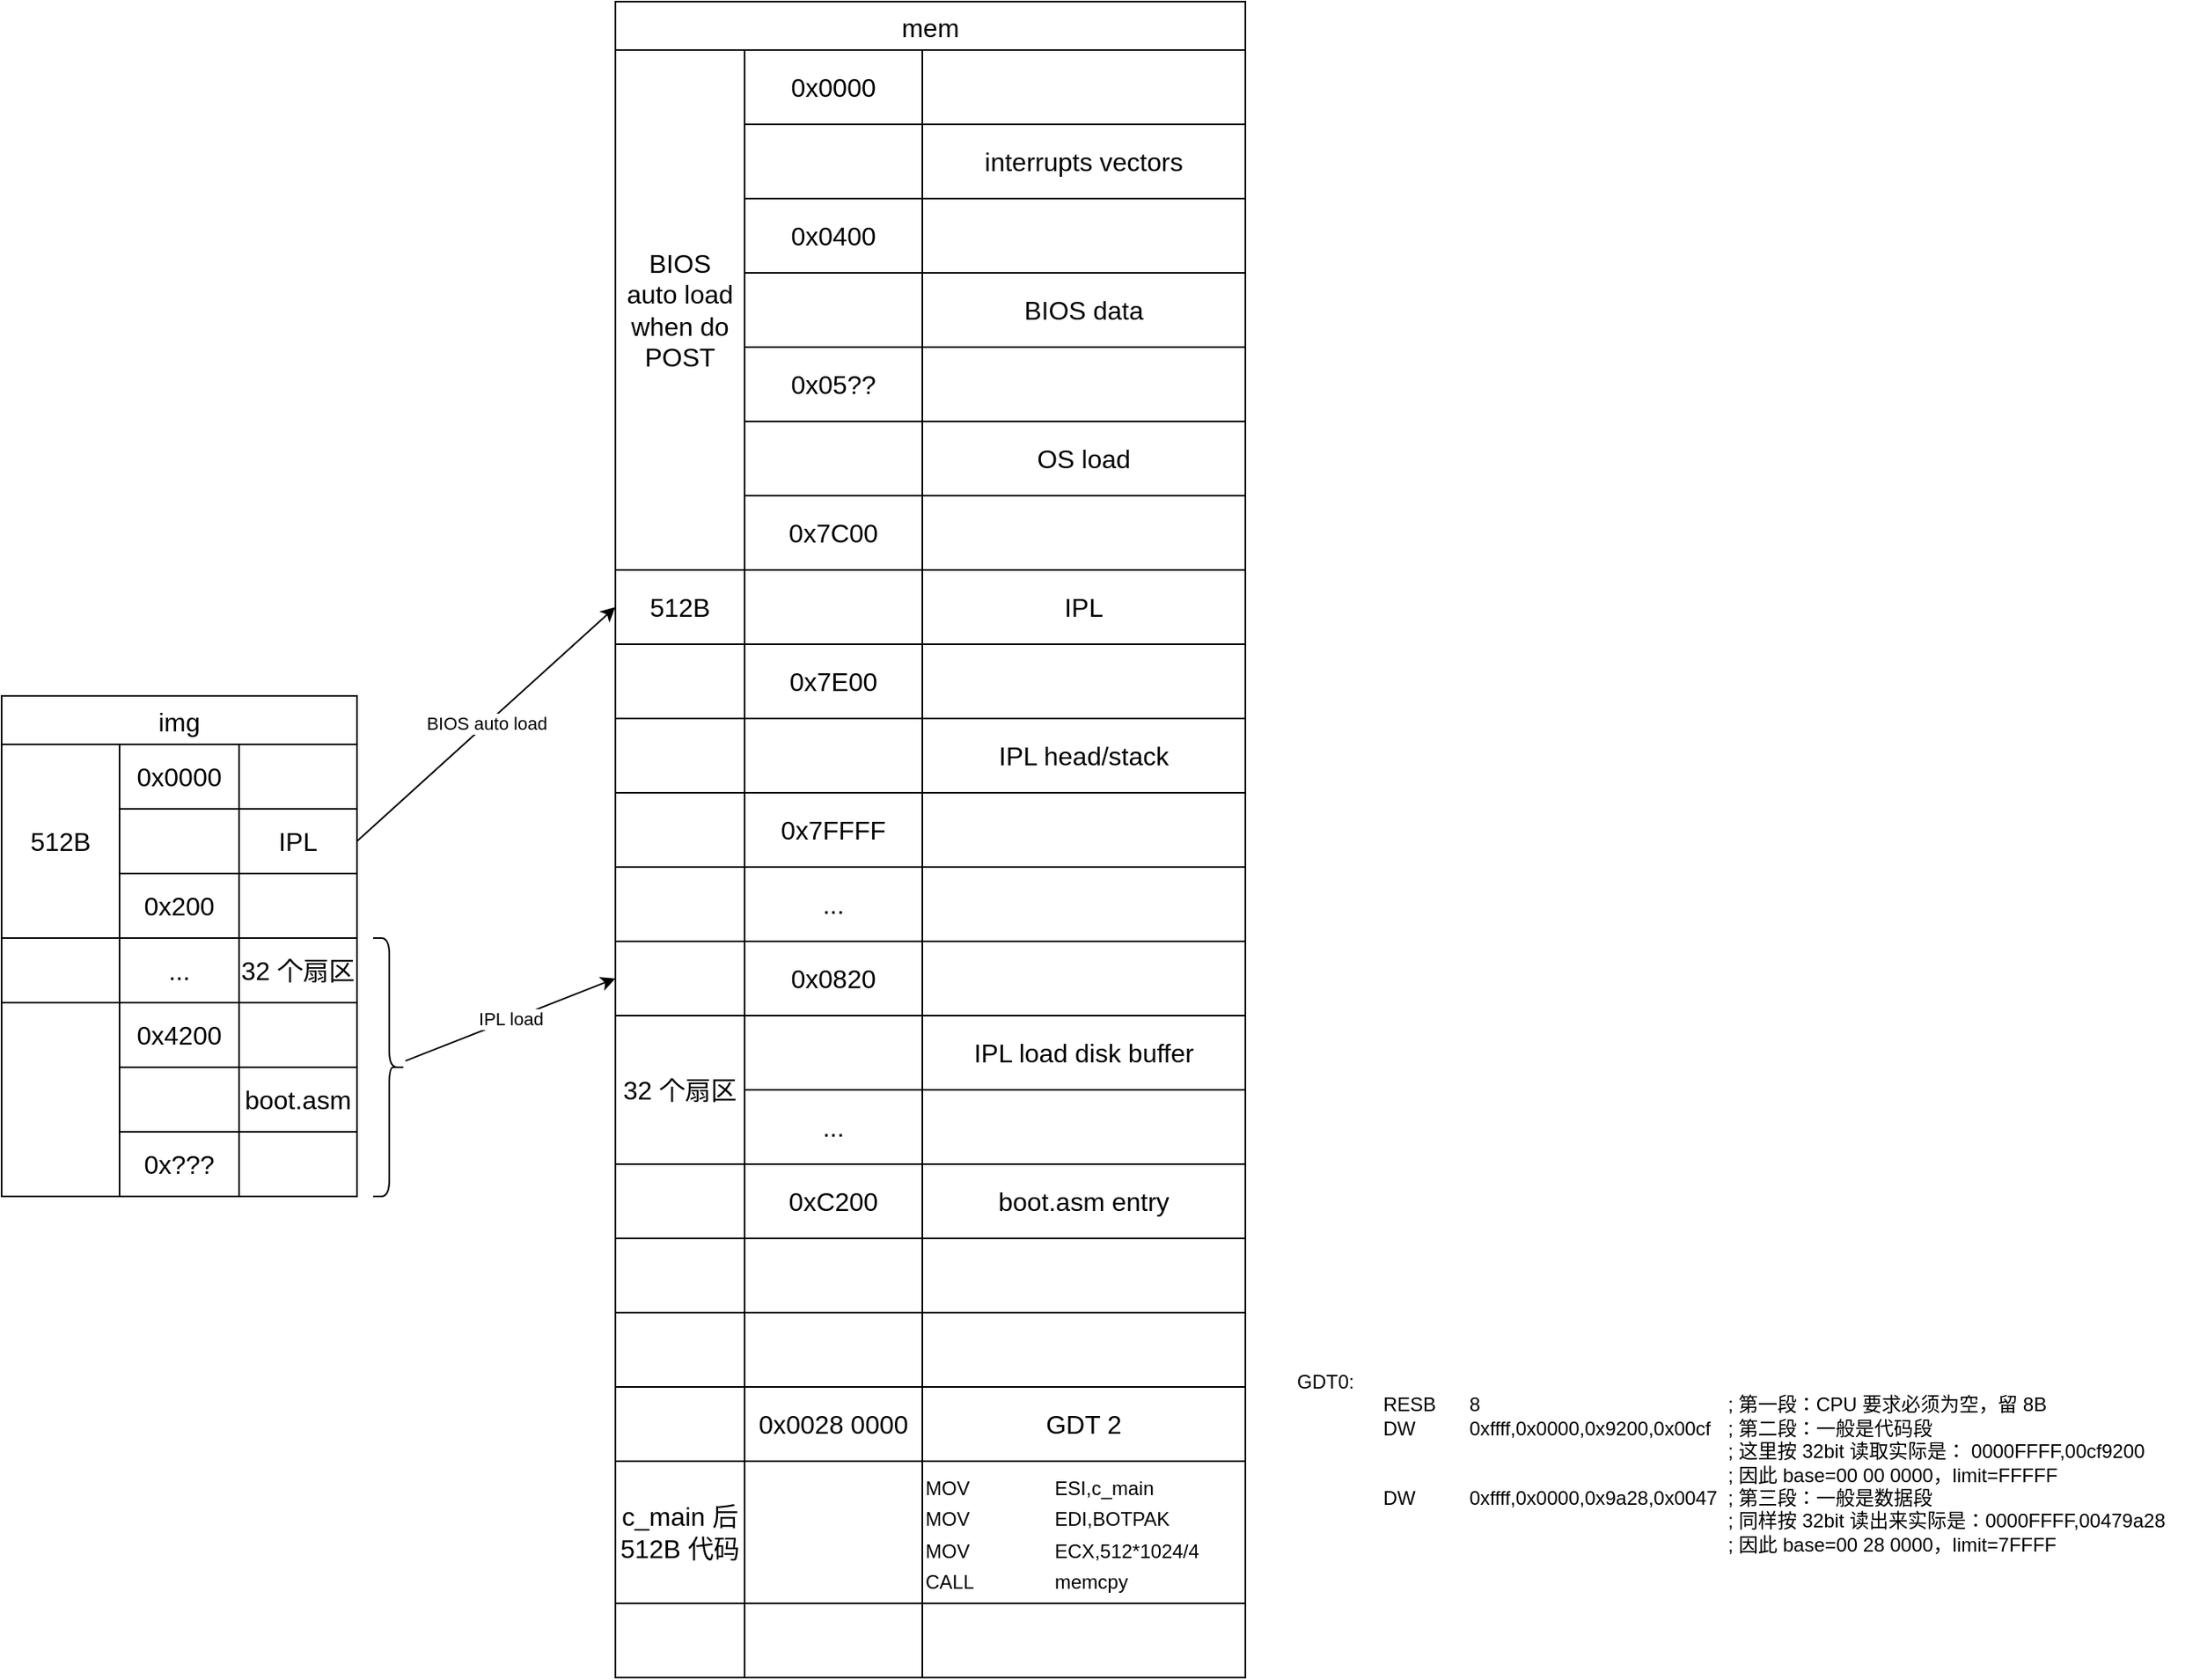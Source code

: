 <mxfile version="25.0.3">
  <diagram name="第 1 页" id="qVAwXw2KrT46XQDy2YDq">
    <mxGraphModel dx="1434" dy="754" grid="1" gridSize="10" guides="1" tooltips="1" connect="1" arrows="1" fold="1" page="1" pageScale="1" pageWidth="827" pageHeight="1169" math="0" shadow="0">
      <root>
        <mxCell id="0" />
        <mxCell id="1" parent="0" />
        <mxCell id="0QDlCgLQPbUOfGrUhkKz-1" value="img" style="shape=table;startSize=30;container=1;collapsible=0;childLayout=tableLayout;strokeColor=default;fontSize=16;" vertex="1" parent="1">
          <mxGeometry x="80" y="510" width="220" height="310" as="geometry" />
        </mxCell>
        <mxCell id="0QDlCgLQPbUOfGrUhkKz-2" value="" style="shape=tableRow;horizontal=0;startSize=0;swimlaneHead=0;swimlaneBody=0;strokeColor=inherit;top=0;left=0;bottom=0;right=0;collapsible=0;dropTarget=0;fillColor=none;points=[[0,0.5],[1,0.5]];portConstraint=eastwest;fontSize=16;" vertex="1" parent="0QDlCgLQPbUOfGrUhkKz-1">
          <mxGeometry y="30" width="220" height="40" as="geometry" />
        </mxCell>
        <mxCell id="0QDlCgLQPbUOfGrUhkKz-3" value="512B" style="shape=partialRectangle;html=1;whiteSpace=wrap;connectable=0;strokeColor=inherit;overflow=hidden;fillColor=none;top=0;left=0;bottom=0;right=0;pointerEvents=1;fontSize=16;rowspan=3;colspan=1;" vertex="1" parent="0QDlCgLQPbUOfGrUhkKz-2">
          <mxGeometry width="73" height="120" as="geometry">
            <mxRectangle width="73" height="40" as="alternateBounds" />
          </mxGeometry>
        </mxCell>
        <mxCell id="0QDlCgLQPbUOfGrUhkKz-4" value="0x0000" style="shape=partialRectangle;html=1;whiteSpace=wrap;connectable=0;strokeColor=inherit;overflow=hidden;fillColor=none;top=0;left=0;bottom=0;right=0;pointerEvents=1;fontSize=16;" vertex="1" parent="0QDlCgLQPbUOfGrUhkKz-2">
          <mxGeometry x="73" width="74" height="40" as="geometry">
            <mxRectangle width="74" height="40" as="alternateBounds" />
          </mxGeometry>
        </mxCell>
        <mxCell id="0QDlCgLQPbUOfGrUhkKz-5" value="" style="shape=partialRectangle;html=1;whiteSpace=wrap;connectable=0;strokeColor=inherit;overflow=hidden;fillColor=none;top=0;left=0;bottom=0;right=0;pointerEvents=1;fontSize=16;" vertex="1" parent="0QDlCgLQPbUOfGrUhkKz-2">
          <mxGeometry x="147" width="73" height="40" as="geometry">
            <mxRectangle width="73" height="40" as="alternateBounds" />
          </mxGeometry>
        </mxCell>
        <mxCell id="0QDlCgLQPbUOfGrUhkKz-6" value="" style="shape=tableRow;horizontal=0;startSize=0;swimlaneHead=0;swimlaneBody=0;strokeColor=inherit;top=0;left=0;bottom=0;right=0;collapsible=0;dropTarget=0;fillColor=none;points=[[0,0.5],[1,0.5]];portConstraint=eastwest;fontSize=16;" vertex="1" parent="0QDlCgLQPbUOfGrUhkKz-1">
          <mxGeometry y="70" width="220" height="40" as="geometry" />
        </mxCell>
        <mxCell id="0QDlCgLQPbUOfGrUhkKz-7" value="" style="shape=partialRectangle;html=1;whiteSpace=wrap;connectable=0;strokeColor=inherit;overflow=hidden;fillColor=none;top=0;left=0;bottom=0;right=0;pointerEvents=1;fontSize=16;" vertex="1" visible="0" parent="0QDlCgLQPbUOfGrUhkKz-6">
          <mxGeometry width="73" height="40" as="geometry">
            <mxRectangle width="73" height="40" as="alternateBounds" />
          </mxGeometry>
        </mxCell>
        <mxCell id="0QDlCgLQPbUOfGrUhkKz-8" value="" style="shape=partialRectangle;html=1;whiteSpace=wrap;connectable=0;strokeColor=inherit;overflow=hidden;fillColor=none;top=0;left=0;bottom=0;right=0;pointerEvents=1;fontSize=16;" vertex="1" parent="0QDlCgLQPbUOfGrUhkKz-6">
          <mxGeometry x="73" width="74" height="40" as="geometry">
            <mxRectangle width="74" height="40" as="alternateBounds" />
          </mxGeometry>
        </mxCell>
        <mxCell id="0QDlCgLQPbUOfGrUhkKz-9" value="IPL" style="shape=partialRectangle;html=1;whiteSpace=wrap;connectable=0;strokeColor=inherit;overflow=hidden;fillColor=none;top=0;left=0;bottom=0;right=0;pointerEvents=1;fontSize=16;" vertex="1" parent="0QDlCgLQPbUOfGrUhkKz-6">
          <mxGeometry x="147" width="73" height="40" as="geometry">
            <mxRectangle width="73" height="40" as="alternateBounds" />
          </mxGeometry>
        </mxCell>
        <mxCell id="0QDlCgLQPbUOfGrUhkKz-10" value="" style="shape=tableRow;horizontal=0;startSize=0;swimlaneHead=0;swimlaneBody=0;strokeColor=inherit;top=0;left=0;bottom=0;right=0;collapsible=0;dropTarget=0;fillColor=none;points=[[0,0.5],[1,0.5]];portConstraint=eastwest;fontSize=16;" vertex="1" parent="0QDlCgLQPbUOfGrUhkKz-1">
          <mxGeometry y="110" width="220" height="40" as="geometry" />
        </mxCell>
        <mxCell id="0QDlCgLQPbUOfGrUhkKz-11" value="" style="shape=partialRectangle;html=1;whiteSpace=wrap;connectable=0;strokeColor=inherit;overflow=hidden;fillColor=none;top=0;left=0;bottom=0;right=0;pointerEvents=1;fontSize=16;" vertex="1" visible="0" parent="0QDlCgLQPbUOfGrUhkKz-10">
          <mxGeometry width="73" height="40" as="geometry">
            <mxRectangle width="73" height="40" as="alternateBounds" />
          </mxGeometry>
        </mxCell>
        <mxCell id="0QDlCgLQPbUOfGrUhkKz-12" value="0x200" style="shape=partialRectangle;html=1;whiteSpace=wrap;connectable=0;strokeColor=inherit;overflow=hidden;fillColor=none;top=0;left=0;bottom=0;right=0;pointerEvents=1;fontSize=16;" vertex="1" parent="0QDlCgLQPbUOfGrUhkKz-10">
          <mxGeometry x="73" width="74" height="40" as="geometry">
            <mxRectangle width="74" height="40" as="alternateBounds" />
          </mxGeometry>
        </mxCell>
        <mxCell id="0QDlCgLQPbUOfGrUhkKz-13" value="" style="shape=partialRectangle;html=1;whiteSpace=wrap;connectable=0;strokeColor=inherit;overflow=hidden;fillColor=none;top=0;left=0;bottom=0;right=0;pointerEvents=1;fontSize=16;" vertex="1" parent="0QDlCgLQPbUOfGrUhkKz-10">
          <mxGeometry x="147" width="73" height="40" as="geometry">
            <mxRectangle width="73" height="40" as="alternateBounds" />
          </mxGeometry>
        </mxCell>
        <mxCell id="0QDlCgLQPbUOfGrUhkKz-14" style="shape=tableRow;horizontal=0;startSize=0;swimlaneHead=0;swimlaneBody=0;strokeColor=inherit;top=0;left=0;bottom=0;right=0;collapsible=0;dropTarget=0;fillColor=none;points=[[0,0.5],[1,0.5]];portConstraint=eastwest;fontSize=16;" vertex="1" parent="0QDlCgLQPbUOfGrUhkKz-1">
          <mxGeometry y="150" width="220" height="40" as="geometry" />
        </mxCell>
        <mxCell id="0QDlCgLQPbUOfGrUhkKz-15" style="shape=partialRectangle;html=1;whiteSpace=wrap;connectable=0;strokeColor=inherit;overflow=hidden;fillColor=none;top=0;left=0;bottom=0;right=0;pointerEvents=1;fontSize=16;" vertex="1" parent="0QDlCgLQPbUOfGrUhkKz-14">
          <mxGeometry width="73" height="40" as="geometry">
            <mxRectangle width="73" height="40" as="alternateBounds" />
          </mxGeometry>
        </mxCell>
        <mxCell id="0QDlCgLQPbUOfGrUhkKz-16" value="..." style="shape=partialRectangle;html=1;whiteSpace=wrap;connectable=0;strokeColor=inherit;overflow=hidden;fillColor=none;top=0;left=0;bottom=0;right=0;pointerEvents=1;fontSize=16;" vertex="1" parent="0QDlCgLQPbUOfGrUhkKz-14">
          <mxGeometry x="73" width="74" height="40" as="geometry">
            <mxRectangle width="74" height="40" as="alternateBounds" />
          </mxGeometry>
        </mxCell>
        <mxCell id="0QDlCgLQPbUOfGrUhkKz-17" value="32 个扇区" style="shape=partialRectangle;html=1;whiteSpace=wrap;connectable=0;strokeColor=inherit;overflow=hidden;fillColor=none;top=0;left=0;bottom=0;right=0;pointerEvents=1;fontSize=16;" vertex="1" parent="0QDlCgLQPbUOfGrUhkKz-14">
          <mxGeometry x="147" width="73" height="40" as="geometry">
            <mxRectangle width="73" height="40" as="alternateBounds" />
          </mxGeometry>
        </mxCell>
        <mxCell id="0QDlCgLQPbUOfGrUhkKz-18" style="shape=tableRow;horizontal=0;startSize=0;swimlaneHead=0;swimlaneBody=0;strokeColor=inherit;top=0;left=0;bottom=0;right=0;collapsible=0;dropTarget=0;fillColor=none;points=[[0,0.5],[1,0.5]];portConstraint=eastwest;fontSize=16;" vertex="1" parent="0QDlCgLQPbUOfGrUhkKz-1">
          <mxGeometry y="190" width="220" height="40" as="geometry" />
        </mxCell>
        <mxCell id="0QDlCgLQPbUOfGrUhkKz-19" style="shape=partialRectangle;html=1;whiteSpace=wrap;connectable=0;strokeColor=inherit;overflow=hidden;fillColor=none;top=0;left=0;bottom=0;right=0;pointerEvents=1;fontSize=16;rowspan=3;colspan=1;" vertex="1" parent="0QDlCgLQPbUOfGrUhkKz-18">
          <mxGeometry width="73" height="120" as="geometry">
            <mxRectangle width="73" height="40" as="alternateBounds" />
          </mxGeometry>
        </mxCell>
        <mxCell id="0QDlCgLQPbUOfGrUhkKz-20" value="0x4200" style="shape=partialRectangle;html=1;whiteSpace=wrap;connectable=0;strokeColor=inherit;overflow=hidden;fillColor=none;top=0;left=0;bottom=0;right=0;pointerEvents=1;fontSize=16;" vertex="1" parent="0QDlCgLQPbUOfGrUhkKz-18">
          <mxGeometry x="73" width="74" height="40" as="geometry">
            <mxRectangle width="74" height="40" as="alternateBounds" />
          </mxGeometry>
        </mxCell>
        <mxCell id="0QDlCgLQPbUOfGrUhkKz-21" style="shape=partialRectangle;html=1;whiteSpace=wrap;connectable=0;strokeColor=inherit;overflow=hidden;fillColor=none;top=0;left=0;bottom=0;right=0;pointerEvents=1;fontSize=16;" vertex="1" parent="0QDlCgLQPbUOfGrUhkKz-18">
          <mxGeometry x="147" width="73" height="40" as="geometry">
            <mxRectangle width="73" height="40" as="alternateBounds" />
          </mxGeometry>
        </mxCell>
        <mxCell id="0QDlCgLQPbUOfGrUhkKz-22" style="shape=tableRow;horizontal=0;startSize=0;swimlaneHead=0;swimlaneBody=0;strokeColor=inherit;top=0;left=0;bottom=0;right=0;collapsible=0;dropTarget=0;fillColor=none;points=[[0,0.5],[1,0.5]];portConstraint=eastwest;fontSize=16;" vertex="1" parent="0QDlCgLQPbUOfGrUhkKz-1">
          <mxGeometry y="230" width="220" height="40" as="geometry" />
        </mxCell>
        <mxCell id="0QDlCgLQPbUOfGrUhkKz-23" style="shape=partialRectangle;html=1;whiteSpace=wrap;connectable=0;strokeColor=inherit;overflow=hidden;fillColor=none;top=0;left=0;bottom=0;right=0;pointerEvents=1;fontSize=16;" vertex="1" visible="0" parent="0QDlCgLQPbUOfGrUhkKz-22">
          <mxGeometry width="73" height="40" as="geometry">
            <mxRectangle width="73" height="40" as="alternateBounds" />
          </mxGeometry>
        </mxCell>
        <mxCell id="0QDlCgLQPbUOfGrUhkKz-24" style="shape=partialRectangle;html=1;whiteSpace=wrap;connectable=0;strokeColor=inherit;overflow=hidden;fillColor=none;top=0;left=0;bottom=0;right=0;pointerEvents=1;fontSize=16;" vertex="1" parent="0QDlCgLQPbUOfGrUhkKz-22">
          <mxGeometry x="73" width="74" height="40" as="geometry">
            <mxRectangle width="74" height="40" as="alternateBounds" />
          </mxGeometry>
        </mxCell>
        <mxCell id="0QDlCgLQPbUOfGrUhkKz-25" value="boot.asm" style="shape=partialRectangle;html=1;whiteSpace=wrap;connectable=0;strokeColor=inherit;overflow=hidden;fillColor=none;top=0;left=0;bottom=0;right=0;pointerEvents=1;fontSize=16;" vertex="1" parent="0QDlCgLQPbUOfGrUhkKz-22">
          <mxGeometry x="147" width="73" height="40" as="geometry">
            <mxRectangle width="73" height="40" as="alternateBounds" />
          </mxGeometry>
        </mxCell>
        <mxCell id="0QDlCgLQPbUOfGrUhkKz-26" style="shape=tableRow;horizontal=0;startSize=0;swimlaneHead=0;swimlaneBody=0;strokeColor=inherit;top=0;left=0;bottom=0;right=0;collapsible=0;dropTarget=0;fillColor=none;points=[[0,0.5],[1,0.5]];portConstraint=eastwest;fontSize=16;" vertex="1" parent="0QDlCgLQPbUOfGrUhkKz-1">
          <mxGeometry y="270" width="220" height="40" as="geometry" />
        </mxCell>
        <mxCell id="0QDlCgLQPbUOfGrUhkKz-27" style="shape=partialRectangle;html=1;whiteSpace=wrap;connectable=0;strokeColor=inherit;overflow=hidden;fillColor=none;top=0;left=0;bottom=0;right=0;pointerEvents=1;fontSize=16;" vertex="1" visible="0" parent="0QDlCgLQPbUOfGrUhkKz-26">
          <mxGeometry width="73" height="40" as="geometry">
            <mxRectangle width="73" height="40" as="alternateBounds" />
          </mxGeometry>
        </mxCell>
        <mxCell id="0QDlCgLQPbUOfGrUhkKz-28" value="0x???" style="shape=partialRectangle;html=1;whiteSpace=wrap;connectable=0;strokeColor=inherit;overflow=hidden;fillColor=none;top=0;left=0;bottom=0;right=0;pointerEvents=1;fontSize=16;" vertex="1" parent="0QDlCgLQPbUOfGrUhkKz-26">
          <mxGeometry x="73" width="74" height="40" as="geometry">
            <mxRectangle width="74" height="40" as="alternateBounds" />
          </mxGeometry>
        </mxCell>
        <mxCell id="0QDlCgLQPbUOfGrUhkKz-29" style="shape=partialRectangle;html=1;whiteSpace=wrap;connectable=0;strokeColor=inherit;overflow=hidden;fillColor=none;top=0;left=0;bottom=0;right=0;pointerEvents=1;fontSize=16;" vertex="1" parent="0QDlCgLQPbUOfGrUhkKz-26">
          <mxGeometry x="147" width="73" height="40" as="geometry">
            <mxRectangle width="73" height="40" as="alternateBounds" />
          </mxGeometry>
        </mxCell>
        <mxCell id="0QDlCgLQPbUOfGrUhkKz-30" value="mem" style="shape=table;startSize=30;container=1;collapsible=0;childLayout=tableLayout;strokeColor=default;fontSize=16;" vertex="1" parent="1">
          <mxGeometry x="460" y="80" width="390" height="1038" as="geometry" />
        </mxCell>
        <mxCell id="0QDlCgLQPbUOfGrUhkKz-31" value="" style="shape=tableRow;horizontal=0;startSize=0;swimlaneHead=0;swimlaneBody=0;strokeColor=inherit;top=0;left=0;bottom=0;right=0;collapsible=0;dropTarget=0;fillColor=none;points=[[0,0.5],[1,0.5]];portConstraint=eastwest;fontSize=16;" vertex="1" parent="0QDlCgLQPbUOfGrUhkKz-30">
          <mxGeometry y="30" width="390" height="46" as="geometry" />
        </mxCell>
        <mxCell id="0QDlCgLQPbUOfGrUhkKz-32" value="BIOS&lt;div&gt;auto load&lt;/div&gt;&lt;div&gt;when do&lt;br&gt;&lt;div&gt;POST&lt;/div&gt;&lt;/div&gt;" style="shape=partialRectangle;html=1;whiteSpace=wrap;connectable=0;strokeColor=inherit;overflow=hidden;fillColor=none;top=0;left=0;bottom=0;right=0;pointerEvents=1;fontSize=16;rowspan=7;colspan=1;" vertex="1" parent="0QDlCgLQPbUOfGrUhkKz-31">
          <mxGeometry width="80" height="322" as="geometry">
            <mxRectangle width="80" height="46" as="alternateBounds" />
          </mxGeometry>
        </mxCell>
        <mxCell id="0QDlCgLQPbUOfGrUhkKz-33" value="0x0000" style="shape=partialRectangle;html=1;whiteSpace=wrap;connectable=0;strokeColor=inherit;overflow=hidden;fillColor=none;top=0;left=0;bottom=0;right=0;pointerEvents=1;fontSize=16;" vertex="1" parent="0QDlCgLQPbUOfGrUhkKz-31">
          <mxGeometry x="80" width="110" height="46" as="geometry">
            <mxRectangle width="110" height="46" as="alternateBounds" />
          </mxGeometry>
        </mxCell>
        <mxCell id="0QDlCgLQPbUOfGrUhkKz-34" value="" style="shape=partialRectangle;html=1;whiteSpace=wrap;connectable=0;strokeColor=inherit;overflow=hidden;fillColor=none;top=0;left=0;bottom=0;right=0;pointerEvents=1;fontSize=16;" vertex="1" parent="0QDlCgLQPbUOfGrUhkKz-31">
          <mxGeometry x="190" width="200" height="46" as="geometry">
            <mxRectangle width="200" height="46" as="alternateBounds" />
          </mxGeometry>
        </mxCell>
        <mxCell id="0QDlCgLQPbUOfGrUhkKz-35" value="" style="shape=tableRow;horizontal=0;startSize=0;swimlaneHead=0;swimlaneBody=0;strokeColor=inherit;top=0;left=0;bottom=0;right=0;collapsible=0;dropTarget=0;fillColor=none;points=[[0,0.5],[1,0.5]];portConstraint=eastwest;fontSize=16;" vertex="1" parent="0QDlCgLQPbUOfGrUhkKz-30">
          <mxGeometry y="76" width="390" height="46" as="geometry" />
        </mxCell>
        <mxCell id="0QDlCgLQPbUOfGrUhkKz-36" value="" style="shape=partialRectangle;html=1;whiteSpace=wrap;connectable=0;strokeColor=inherit;overflow=hidden;fillColor=none;top=0;left=0;bottom=0;right=0;pointerEvents=1;fontSize=16;" vertex="1" visible="0" parent="0QDlCgLQPbUOfGrUhkKz-35">
          <mxGeometry width="80" height="46" as="geometry">
            <mxRectangle width="80" height="46" as="alternateBounds" />
          </mxGeometry>
        </mxCell>
        <mxCell id="0QDlCgLQPbUOfGrUhkKz-37" value="" style="shape=partialRectangle;html=1;whiteSpace=wrap;connectable=0;strokeColor=inherit;overflow=hidden;fillColor=none;top=0;left=0;bottom=0;right=0;pointerEvents=1;fontSize=16;" vertex="1" parent="0QDlCgLQPbUOfGrUhkKz-35">
          <mxGeometry x="80" width="110" height="46" as="geometry">
            <mxRectangle width="110" height="46" as="alternateBounds" />
          </mxGeometry>
        </mxCell>
        <mxCell id="0QDlCgLQPbUOfGrUhkKz-38" value="interrupts vectors" style="shape=partialRectangle;html=1;whiteSpace=wrap;connectable=0;strokeColor=inherit;overflow=hidden;fillColor=none;top=0;left=0;bottom=0;right=0;pointerEvents=1;fontSize=16;" vertex="1" parent="0QDlCgLQPbUOfGrUhkKz-35">
          <mxGeometry x="190" width="200" height="46" as="geometry">
            <mxRectangle width="200" height="46" as="alternateBounds" />
          </mxGeometry>
        </mxCell>
        <mxCell id="0QDlCgLQPbUOfGrUhkKz-39" value="" style="shape=tableRow;horizontal=0;startSize=0;swimlaneHead=0;swimlaneBody=0;strokeColor=inherit;top=0;left=0;bottom=0;right=0;collapsible=0;dropTarget=0;fillColor=none;points=[[0,0.5],[1,0.5]];portConstraint=eastwest;fontSize=16;" vertex="1" parent="0QDlCgLQPbUOfGrUhkKz-30">
          <mxGeometry y="122" width="390" height="46" as="geometry" />
        </mxCell>
        <mxCell id="0QDlCgLQPbUOfGrUhkKz-40" value="" style="shape=partialRectangle;html=1;whiteSpace=wrap;connectable=0;strokeColor=inherit;overflow=hidden;fillColor=none;top=0;left=0;bottom=0;right=0;pointerEvents=1;fontSize=16;" vertex="1" visible="0" parent="0QDlCgLQPbUOfGrUhkKz-39">
          <mxGeometry width="80" height="46" as="geometry">
            <mxRectangle width="80" height="46" as="alternateBounds" />
          </mxGeometry>
        </mxCell>
        <mxCell id="0QDlCgLQPbUOfGrUhkKz-41" value="0x0400" style="shape=partialRectangle;html=1;whiteSpace=wrap;connectable=0;strokeColor=inherit;overflow=hidden;fillColor=none;top=0;left=0;bottom=0;right=0;pointerEvents=1;fontSize=16;" vertex="1" parent="0QDlCgLQPbUOfGrUhkKz-39">
          <mxGeometry x="80" width="110" height="46" as="geometry">
            <mxRectangle width="110" height="46" as="alternateBounds" />
          </mxGeometry>
        </mxCell>
        <mxCell id="0QDlCgLQPbUOfGrUhkKz-42" value="" style="shape=partialRectangle;html=1;whiteSpace=wrap;connectable=0;strokeColor=inherit;overflow=hidden;fillColor=none;top=0;left=0;bottom=0;right=0;pointerEvents=1;fontSize=16;" vertex="1" parent="0QDlCgLQPbUOfGrUhkKz-39">
          <mxGeometry x="190" width="200" height="46" as="geometry">
            <mxRectangle width="200" height="46" as="alternateBounds" />
          </mxGeometry>
        </mxCell>
        <mxCell id="0QDlCgLQPbUOfGrUhkKz-72" style="shape=tableRow;horizontal=0;startSize=0;swimlaneHead=0;swimlaneBody=0;strokeColor=inherit;top=0;left=0;bottom=0;right=0;collapsible=0;dropTarget=0;fillColor=none;points=[[0,0.5],[1,0.5]];portConstraint=eastwest;fontSize=16;" vertex="1" parent="0QDlCgLQPbUOfGrUhkKz-30">
          <mxGeometry y="168" width="390" height="46" as="geometry" />
        </mxCell>
        <mxCell id="0QDlCgLQPbUOfGrUhkKz-73" style="shape=partialRectangle;html=1;whiteSpace=wrap;connectable=0;strokeColor=inherit;overflow=hidden;fillColor=none;top=0;left=0;bottom=0;right=0;pointerEvents=1;fontSize=16;" vertex="1" visible="0" parent="0QDlCgLQPbUOfGrUhkKz-72">
          <mxGeometry width="80" height="46" as="geometry">
            <mxRectangle width="80" height="46" as="alternateBounds" />
          </mxGeometry>
        </mxCell>
        <mxCell id="0QDlCgLQPbUOfGrUhkKz-74" style="shape=partialRectangle;html=1;whiteSpace=wrap;connectable=0;strokeColor=inherit;overflow=hidden;fillColor=none;top=0;left=0;bottom=0;right=0;pointerEvents=1;fontSize=16;" vertex="1" parent="0QDlCgLQPbUOfGrUhkKz-72">
          <mxGeometry x="80" width="110" height="46" as="geometry">
            <mxRectangle width="110" height="46" as="alternateBounds" />
          </mxGeometry>
        </mxCell>
        <mxCell id="0QDlCgLQPbUOfGrUhkKz-75" value="BIOS data" style="shape=partialRectangle;html=1;whiteSpace=wrap;connectable=0;strokeColor=inherit;overflow=hidden;fillColor=none;top=0;left=0;bottom=0;right=0;pointerEvents=1;fontSize=16;" vertex="1" parent="0QDlCgLQPbUOfGrUhkKz-72">
          <mxGeometry x="190" width="200" height="46" as="geometry">
            <mxRectangle width="200" height="46" as="alternateBounds" />
          </mxGeometry>
        </mxCell>
        <mxCell id="0QDlCgLQPbUOfGrUhkKz-68" style="shape=tableRow;horizontal=0;startSize=0;swimlaneHead=0;swimlaneBody=0;strokeColor=inherit;top=0;left=0;bottom=0;right=0;collapsible=0;dropTarget=0;fillColor=none;points=[[0,0.5],[1,0.5]];portConstraint=eastwest;fontSize=16;" vertex="1" parent="0QDlCgLQPbUOfGrUhkKz-30">
          <mxGeometry y="214" width="390" height="46" as="geometry" />
        </mxCell>
        <mxCell id="0QDlCgLQPbUOfGrUhkKz-69" style="shape=partialRectangle;html=1;whiteSpace=wrap;connectable=0;strokeColor=inherit;overflow=hidden;fillColor=none;top=0;left=0;bottom=0;right=0;pointerEvents=1;fontSize=16;" vertex="1" visible="0" parent="0QDlCgLQPbUOfGrUhkKz-68">
          <mxGeometry width="80" height="46" as="geometry">
            <mxRectangle width="80" height="46" as="alternateBounds" />
          </mxGeometry>
        </mxCell>
        <mxCell id="0QDlCgLQPbUOfGrUhkKz-70" value="0x05??" style="shape=partialRectangle;html=1;whiteSpace=wrap;connectable=0;strokeColor=inherit;overflow=hidden;fillColor=none;top=0;left=0;bottom=0;right=0;pointerEvents=1;fontSize=16;" vertex="1" parent="0QDlCgLQPbUOfGrUhkKz-68">
          <mxGeometry x="80" width="110" height="46" as="geometry">
            <mxRectangle width="110" height="46" as="alternateBounds" />
          </mxGeometry>
        </mxCell>
        <mxCell id="0QDlCgLQPbUOfGrUhkKz-71" style="shape=partialRectangle;html=1;whiteSpace=wrap;connectable=0;strokeColor=inherit;overflow=hidden;fillColor=none;top=0;left=0;bottom=0;right=0;pointerEvents=1;fontSize=16;" vertex="1" parent="0QDlCgLQPbUOfGrUhkKz-68">
          <mxGeometry x="190" width="200" height="46" as="geometry">
            <mxRectangle width="200" height="46" as="alternateBounds" />
          </mxGeometry>
        </mxCell>
        <mxCell id="0QDlCgLQPbUOfGrUhkKz-64" style="shape=tableRow;horizontal=0;startSize=0;swimlaneHead=0;swimlaneBody=0;strokeColor=inherit;top=0;left=0;bottom=0;right=0;collapsible=0;dropTarget=0;fillColor=none;points=[[0,0.5],[1,0.5]];portConstraint=eastwest;fontSize=16;" vertex="1" parent="0QDlCgLQPbUOfGrUhkKz-30">
          <mxGeometry y="260" width="390" height="46" as="geometry" />
        </mxCell>
        <mxCell id="0QDlCgLQPbUOfGrUhkKz-65" style="shape=partialRectangle;html=1;whiteSpace=wrap;connectable=0;strokeColor=inherit;overflow=hidden;fillColor=none;top=0;left=0;bottom=0;right=0;pointerEvents=1;fontSize=16;" vertex="1" visible="0" parent="0QDlCgLQPbUOfGrUhkKz-64">
          <mxGeometry width="80" height="46" as="geometry">
            <mxRectangle width="80" height="46" as="alternateBounds" />
          </mxGeometry>
        </mxCell>
        <mxCell id="0QDlCgLQPbUOfGrUhkKz-66" style="shape=partialRectangle;html=1;whiteSpace=wrap;connectable=0;strokeColor=inherit;overflow=hidden;fillColor=none;top=0;left=0;bottom=0;right=0;pointerEvents=1;fontSize=16;" vertex="1" parent="0QDlCgLQPbUOfGrUhkKz-64">
          <mxGeometry x="80" width="110" height="46" as="geometry">
            <mxRectangle width="110" height="46" as="alternateBounds" />
          </mxGeometry>
        </mxCell>
        <mxCell id="0QDlCgLQPbUOfGrUhkKz-67" value="OS load" style="shape=partialRectangle;html=1;whiteSpace=wrap;connectable=0;strokeColor=inherit;overflow=hidden;fillColor=none;top=0;left=0;bottom=0;right=0;pointerEvents=1;fontSize=16;" vertex="1" parent="0QDlCgLQPbUOfGrUhkKz-64">
          <mxGeometry x="190" width="200" height="46" as="geometry">
            <mxRectangle width="200" height="46" as="alternateBounds" />
          </mxGeometry>
        </mxCell>
        <mxCell id="0QDlCgLQPbUOfGrUhkKz-60" style="shape=tableRow;horizontal=0;startSize=0;swimlaneHead=0;swimlaneBody=0;strokeColor=inherit;top=0;left=0;bottom=0;right=0;collapsible=0;dropTarget=0;fillColor=none;points=[[0,0.5],[1,0.5]];portConstraint=eastwest;fontSize=16;" vertex="1" parent="0QDlCgLQPbUOfGrUhkKz-30">
          <mxGeometry y="306" width="390" height="46" as="geometry" />
        </mxCell>
        <mxCell id="0QDlCgLQPbUOfGrUhkKz-61" style="shape=partialRectangle;html=1;whiteSpace=wrap;connectable=0;strokeColor=inherit;overflow=hidden;fillColor=none;top=0;left=0;bottom=0;right=0;pointerEvents=1;fontSize=16;" vertex="1" visible="0" parent="0QDlCgLQPbUOfGrUhkKz-60">
          <mxGeometry width="80" height="46" as="geometry">
            <mxRectangle width="80" height="46" as="alternateBounds" />
          </mxGeometry>
        </mxCell>
        <mxCell id="0QDlCgLQPbUOfGrUhkKz-62" value="0x7C00" style="shape=partialRectangle;html=1;whiteSpace=wrap;connectable=0;strokeColor=inherit;overflow=hidden;fillColor=none;top=0;left=0;bottom=0;right=0;pointerEvents=1;fontSize=16;" vertex="1" parent="0QDlCgLQPbUOfGrUhkKz-60">
          <mxGeometry x="80" width="110" height="46" as="geometry">
            <mxRectangle width="110" height="46" as="alternateBounds" />
          </mxGeometry>
        </mxCell>
        <mxCell id="0QDlCgLQPbUOfGrUhkKz-63" style="shape=partialRectangle;html=1;whiteSpace=wrap;connectable=0;strokeColor=inherit;overflow=hidden;fillColor=none;top=0;left=0;bottom=0;right=0;pointerEvents=1;fontSize=16;" vertex="1" parent="0QDlCgLQPbUOfGrUhkKz-60">
          <mxGeometry x="190" width="200" height="46" as="geometry">
            <mxRectangle width="200" height="46" as="alternateBounds" />
          </mxGeometry>
        </mxCell>
        <mxCell id="0QDlCgLQPbUOfGrUhkKz-56" style="shape=tableRow;horizontal=0;startSize=0;swimlaneHead=0;swimlaneBody=0;strokeColor=inherit;top=0;left=0;bottom=0;right=0;collapsible=0;dropTarget=0;fillColor=none;points=[[0,0.5],[1,0.5]];portConstraint=eastwest;fontSize=16;" vertex="1" parent="0QDlCgLQPbUOfGrUhkKz-30">
          <mxGeometry y="352" width="390" height="46" as="geometry" />
        </mxCell>
        <mxCell id="0QDlCgLQPbUOfGrUhkKz-57" value="512B" style="shape=partialRectangle;html=1;whiteSpace=wrap;connectable=0;strokeColor=inherit;overflow=hidden;fillColor=none;top=0;left=0;bottom=0;right=0;pointerEvents=1;fontSize=16;" vertex="1" parent="0QDlCgLQPbUOfGrUhkKz-56">
          <mxGeometry width="80" height="46" as="geometry">
            <mxRectangle width="80" height="46" as="alternateBounds" />
          </mxGeometry>
        </mxCell>
        <mxCell id="0QDlCgLQPbUOfGrUhkKz-58" style="shape=partialRectangle;html=1;whiteSpace=wrap;connectable=0;strokeColor=inherit;overflow=hidden;fillColor=none;top=0;left=0;bottom=0;right=0;pointerEvents=1;fontSize=16;" vertex="1" parent="0QDlCgLQPbUOfGrUhkKz-56">
          <mxGeometry x="80" width="110" height="46" as="geometry">
            <mxRectangle width="110" height="46" as="alternateBounds" />
          </mxGeometry>
        </mxCell>
        <mxCell id="0QDlCgLQPbUOfGrUhkKz-59" value="IPL" style="shape=partialRectangle;html=1;whiteSpace=wrap;connectable=0;strokeColor=inherit;overflow=hidden;fillColor=none;top=0;left=0;bottom=0;right=0;pointerEvents=1;fontSize=16;" vertex="1" parent="0QDlCgLQPbUOfGrUhkKz-56">
          <mxGeometry x="190" width="200" height="46" as="geometry">
            <mxRectangle width="200" height="46" as="alternateBounds" />
          </mxGeometry>
        </mxCell>
        <mxCell id="0QDlCgLQPbUOfGrUhkKz-52" style="shape=tableRow;horizontal=0;startSize=0;swimlaneHead=0;swimlaneBody=0;strokeColor=inherit;top=0;left=0;bottom=0;right=0;collapsible=0;dropTarget=0;fillColor=none;points=[[0,0.5],[1,0.5]];portConstraint=eastwest;fontSize=16;" vertex="1" parent="0QDlCgLQPbUOfGrUhkKz-30">
          <mxGeometry y="398" width="390" height="46" as="geometry" />
        </mxCell>
        <mxCell id="0QDlCgLQPbUOfGrUhkKz-53" style="shape=partialRectangle;html=1;whiteSpace=wrap;connectable=0;strokeColor=inherit;overflow=hidden;fillColor=none;top=0;left=0;bottom=0;right=0;pointerEvents=1;fontSize=16;" vertex="1" parent="0QDlCgLQPbUOfGrUhkKz-52">
          <mxGeometry width="80" height="46" as="geometry">
            <mxRectangle width="80" height="46" as="alternateBounds" />
          </mxGeometry>
        </mxCell>
        <mxCell id="0QDlCgLQPbUOfGrUhkKz-54" value="0x7E00" style="shape=partialRectangle;html=1;whiteSpace=wrap;connectable=0;strokeColor=inherit;overflow=hidden;fillColor=none;top=0;left=0;bottom=0;right=0;pointerEvents=1;fontSize=16;" vertex="1" parent="0QDlCgLQPbUOfGrUhkKz-52">
          <mxGeometry x="80" width="110" height="46" as="geometry">
            <mxRectangle width="110" height="46" as="alternateBounds" />
          </mxGeometry>
        </mxCell>
        <mxCell id="0QDlCgLQPbUOfGrUhkKz-55" style="shape=partialRectangle;html=1;whiteSpace=wrap;connectable=0;strokeColor=inherit;overflow=hidden;fillColor=none;top=0;left=0;bottom=0;right=0;pointerEvents=1;fontSize=16;" vertex="1" parent="0QDlCgLQPbUOfGrUhkKz-52">
          <mxGeometry x="190" width="200" height="46" as="geometry">
            <mxRectangle width="200" height="46" as="alternateBounds" />
          </mxGeometry>
        </mxCell>
        <mxCell id="0QDlCgLQPbUOfGrUhkKz-48" style="shape=tableRow;horizontal=0;startSize=0;swimlaneHead=0;swimlaneBody=0;strokeColor=inherit;top=0;left=0;bottom=0;right=0;collapsible=0;dropTarget=0;fillColor=none;points=[[0,0.5],[1,0.5]];portConstraint=eastwest;fontSize=16;" vertex="1" parent="0QDlCgLQPbUOfGrUhkKz-30">
          <mxGeometry y="444" width="390" height="46" as="geometry" />
        </mxCell>
        <mxCell id="0QDlCgLQPbUOfGrUhkKz-49" style="shape=partialRectangle;html=1;whiteSpace=wrap;connectable=0;strokeColor=inherit;overflow=hidden;fillColor=none;top=0;left=0;bottom=0;right=0;pointerEvents=1;fontSize=16;" vertex="1" parent="0QDlCgLQPbUOfGrUhkKz-48">
          <mxGeometry width="80" height="46" as="geometry">
            <mxRectangle width="80" height="46" as="alternateBounds" />
          </mxGeometry>
        </mxCell>
        <mxCell id="0QDlCgLQPbUOfGrUhkKz-50" style="shape=partialRectangle;html=1;whiteSpace=wrap;connectable=0;strokeColor=inherit;overflow=hidden;fillColor=none;top=0;left=0;bottom=0;right=0;pointerEvents=1;fontSize=16;" vertex="1" parent="0QDlCgLQPbUOfGrUhkKz-48">
          <mxGeometry x="80" width="110" height="46" as="geometry">
            <mxRectangle width="110" height="46" as="alternateBounds" />
          </mxGeometry>
        </mxCell>
        <mxCell id="0QDlCgLQPbUOfGrUhkKz-51" value="IPL head/stack" style="shape=partialRectangle;html=1;whiteSpace=wrap;connectable=0;strokeColor=inherit;overflow=hidden;fillColor=none;top=0;left=0;bottom=0;right=0;pointerEvents=1;fontSize=16;" vertex="1" parent="0QDlCgLQPbUOfGrUhkKz-48">
          <mxGeometry x="190" width="200" height="46" as="geometry">
            <mxRectangle width="200" height="46" as="alternateBounds" />
          </mxGeometry>
        </mxCell>
        <mxCell id="0QDlCgLQPbUOfGrUhkKz-44" style="shape=tableRow;horizontal=0;startSize=0;swimlaneHead=0;swimlaneBody=0;strokeColor=inherit;top=0;left=0;bottom=0;right=0;collapsible=0;dropTarget=0;fillColor=none;points=[[0,0.5],[1,0.5]];portConstraint=eastwest;fontSize=16;" vertex="1" parent="0QDlCgLQPbUOfGrUhkKz-30">
          <mxGeometry y="490" width="390" height="46" as="geometry" />
        </mxCell>
        <mxCell id="0QDlCgLQPbUOfGrUhkKz-45" style="shape=partialRectangle;html=1;whiteSpace=wrap;connectable=0;strokeColor=inherit;overflow=hidden;fillColor=none;top=0;left=0;bottom=0;right=0;pointerEvents=1;fontSize=16;" vertex="1" parent="0QDlCgLQPbUOfGrUhkKz-44">
          <mxGeometry width="80" height="46" as="geometry">
            <mxRectangle width="80" height="46" as="alternateBounds" />
          </mxGeometry>
        </mxCell>
        <mxCell id="0QDlCgLQPbUOfGrUhkKz-46" value="0x7FFFF" style="shape=partialRectangle;html=1;whiteSpace=wrap;connectable=0;strokeColor=inherit;overflow=hidden;fillColor=none;top=0;left=0;bottom=0;right=0;pointerEvents=1;fontSize=16;" vertex="1" parent="0QDlCgLQPbUOfGrUhkKz-44">
          <mxGeometry x="80" width="110" height="46" as="geometry">
            <mxRectangle width="110" height="46" as="alternateBounds" />
          </mxGeometry>
        </mxCell>
        <mxCell id="0QDlCgLQPbUOfGrUhkKz-47" style="shape=partialRectangle;html=1;whiteSpace=wrap;connectable=0;strokeColor=inherit;overflow=hidden;fillColor=none;top=0;left=0;bottom=0;right=0;pointerEvents=1;fontSize=16;" vertex="1" parent="0QDlCgLQPbUOfGrUhkKz-44">
          <mxGeometry x="190" width="200" height="46" as="geometry">
            <mxRectangle width="200" height="46" as="alternateBounds" />
          </mxGeometry>
        </mxCell>
        <mxCell id="0QDlCgLQPbUOfGrUhkKz-88" style="shape=tableRow;horizontal=0;startSize=0;swimlaneHead=0;swimlaneBody=0;strokeColor=inherit;top=0;left=0;bottom=0;right=0;collapsible=0;dropTarget=0;fillColor=none;points=[[0,0.5],[1,0.5]];portConstraint=eastwest;fontSize=16;" vertex="1" parent="0QDlCgLQPbUOfGrUhkKz-30">
          <mxGeometry y="536" width="390" height="46" as="geometry" />
        </mxCell>
        <mxCell id="0QDlCgLQPbUOfGrUhkKz-89" style="shape=partialRectangle;html=1;whiteSpace=wrap;connectable=0;strokeColor=inherit;overflow=hidden;fillColor=none;top=0;left=0;bottom=0;right=0;pointerEvents=1;fontSize=16;" vertex="1" parent="0QDlCgLQPbUOfGrUhkKz-88">
          <mxGeometry width="80" height="46" as="geometry">
            <mxRectangle width="80" height="46" as="alternateBounds" />
          </mxGeometry>
        </mxCell>
        <mxCell id="0QDlCgLQPbUOfGrUhkKz-90" value="..." style="shape=partialRectangle;html=1;whiteSpace=wrap;connectable=0;strokeColor=inherit;overflow=hidden;fillColor=none;top=0;left=0;bottom=0;right=0;pointerEvents=1;fontSize=16;" vertex="1" parent="0QDlCgLQPbUOfGrUhkKz-88">
          <mxGeometry x="80" width="110" height="46" as="geometry">
            <mxRectangle width="110" height="46" as="alternateBounds" />
          </mxGeometry>
        </mxCell>
        <mxCell id="0QDlCgLQPbUOfGrUhkKz-91" style="shape=partialRectangle;html=1;whiteSpace=wrap;connectable=0;strokeColor=inherit;overflow=hidden;fillColor=none;top=0;left=0;bottom=0;right=0;pointerEvents=1;fontSize=16;" vertex="1" parent="0QDlCgLQPbUOfGrUhkKz-88">
          <mxGeometry x="190" width="200" height="46" as="geometry">
            <mxRectangle width="200" height="46" as="alternateBounds" />
          </mxGeometry>
        </mxCell>
        <mxCell id="0QDlCgLQPbUOfGrUhkKz-84" style="shape=tableRow;horizontal=0;startSize=0;swimlaneHead=0;swimlaneBody=0;strokeColor=inherit;top=0;left=0;bottom=0;right=0;collapsible=0;dropTarget=0;fillColor=none;points=[[0,0.5],[1,0.5]];portConstraint=eastwest;fontSize=16;" vertex="1" parent="0QDlCgLQPbUOfGrUhkKz-30">
          <mxGeometry y="582" width="390" height="46" as="geometry" />
        </mxCell>
        <mxCell id="0QDlCgLQPbUOfGrUhkKz-85" style="shape=partialRectangle;html=1;whiteSpace=wrap;connectable=0;strokeColor=inherit;overflow=hidden;fillColor=none;top=0;left=0;bottom=0;right=0;pointerEvents=1;fontSize=16;" vertex="1" parent="0QDlCgLQPbUOfGrUhkKz-84">
          <mxGeometry width="80" height="46" as="geometry">
            <mxRectangle width="80" height="46" as="alternateBounds" />
          </mxGeometry>
        </mxCell>
        <mxCell id="0QDlCgLQPbUOfGrUhkKz-86" value="0x0820" style="shape=partialRectangle;html=1;whiteSpace=wrap;connectable=0;strokeColor=inherit;overflow=hidden;fillColor=none;top=0;left=0;bottom=0;right=0;pointerEvents=1;fontSize=16;" vertex="1" parent="0QDlCgLQPbUOfGrUhkKz-84">
          <mxGeometry x="80" width="110" height="46" as="geometry">
            <mxRectangle width="110" height="46" as="alternateBounds" />
          </mxGeometry>
        </mxCell>
        <mxCell id="0QDlCgLQPbUOfGrUhkKz-87" style="shape=partialRectangle;html=1;whiteSpace=wrap;connectable=0;strokeColor=inherit;overflow=hidden;fillColor=none;top=0;left=0;bottom=0;right=0;pointerEvents=1;fontSize=16;" vertex="1" parent="0QDlCgLQPbUOfGrUhkKz-84">
          <mxGeometry x="190" width="200" height="46" as="geometry">
            <mxRectangle width="200" height="46" as="alternateBounds" />
          </mxGeometry>
        </mxCell>
        <mxCell id="0QDlCgLQPbUOfGrUhkKz-80" style="shape=tableRow;horizontal=0;startSize=0;swimlaneHead=0;swimlaneBody=0;strokeColor=inherit;top=0;left=0;bottom=0;right=0;collapsible=0;dropTarget=0;fillColor=none;points=[[0,0.5],[1,0.5]];portConstraint=eastwest;fontSize=16;" vertex="1" parent="0QDlCgLQPbUOfGrUhkKz-30">
          <mxGeometry y="628" width="390" height="46" as="geometry" />
        </mxCell>
        <mxCell id="0QDlCgLQPbUOfGrUhkKz-81" value="32 个扇区" style="shape=partialRectangle;html=1;whiteSpace=wrap;connectable=0;strokeColor=inherit;overflow=hidden;fillColor=none;top=0;left=0;bottom=0;right=0;pointerEvents=1;fontSize=16;rowspan=2;colspan=1;" vertex="1" parent="0QDlCgLQPbUOfGrUhkKz-80">
          <mxGeometry width="80" height="92" as="geometry">
            <mxRectangle width="80" height="46" as="alternateBounds" />
          </mxGeometry>
        </mxCell>
        <mxCell id="0QDlCgLQPbUOfGrUhkKz-82" style="shape=partialRectangle;html=1;whiteSpace=wrap;connectable=0;strokeColor=inherit;overflow=hidden;fillColor=none;top=0;left=0;bottom=0;right=0;pointerEvents=1;fontSize=16;" vertex="1" parent="0QDlCgLQPbUOfGrUhkKz-80">
          <mxGeometry x="80" width="110" height="46" as="geometry">
            <mxRectangle width="110" height="46" as="alternateBounds" />
          </mxGeometry>
        </mxCell>
        <mxCell id="0QDlCgLQPbUOfGrUhkKz-83" value="IPL load disk buffer" style="shape=partialRectangle;html=1;whiteSpace=wrap;connectable=0;strokeColor=inherit;overflow=hidden;fillColor=none;top=0;left=0;bottom=0;right=0;pointerEvents=1;fontSize=16;" vertex="1" parent="0QDlCgLQPbUOfGrUhkKz-80">
          <mxGeometry x="190" width="200" height="46" as="geometry">
            <mxRectangle width="200" height="46" as="alternateBounds" />
          </mxGeometry>
        </mxCell>
        <mxCell id="0QDlCgLQPbUOfGrUhkKz-76" style="shape=tableRow;horizontal=0;startSize=0;swimlaneHead=0;swimlaneBody=0;strokeColor=inherit;top=0;left=0;bottom=0;right=0;collapsible=0;dropTarget=0;fillColor=none;points=[[0,0.5],[1,0.5]];portConstraint=eastwest;fontSize=16;" vertex="1" parent="0QDlCgLQPbUOfGrUhkKz-30">
          <mxGeometry y="674" width="390" height="46" as="geometry" />
        </mxCell>
        <mxCell id="0QDlCgLQPbUOfGrUhkKz-77" style="shape=partialRectangle;html=1;whiteSpace=wrap;connectable=0;strokeColor=inherit;overflow=hidden;fillColor=none;top=0;left=0;bottom=0;right=0;pointerEvents=1;fontSize=16;" vertex="1" visible="0" parent="0QDlCgLQPbUOfGrUhkKz-76">
          <mxGeometry width="80" height="46" as="geometry">
            <mxRectangle width="80" height="46" as="alternateBounds" />
          </mxGeometry>
        </mxCell>
        <mxCell id="0QDlCgLQPbUOfGrUhkKz-78" value="..." style="shape=partialRectangle;html=1;whiteSpace=wrap;connectable=0;strokeColor=inherit;overflow=hidden;fillColor=none;top=0;left=0;bottom=0;right=0;pointerEvents=1;fontSize=16;" vertex="1" parent="0QDlCgLQPbUOfGrUhkKz-76">
          <mxGeometry x="80" width="110" height="46" as="geometry">
            <mxRectangle width="110" height="46" as="alternateBounds" />
          </mxGeometry>
        </mxCell>
        <mxCell id="0QDlCgLQPbUOfGrUhkKz-79" style="shape=partialRectangle;html=1;whiteSpace=wrap;connectable=0;strokeColor=inherit;overflow=hidden;fillColor=none;top=0;left=0;bottom=0;right=0;pointerEvents=1;fontSize=16;" vertex="1" parent="0QDlCgLQPbUOfGrUhkKz-76">
          <mxGeometry x="190" width="200" height="46" as="geometry">
            <mxRectangle width="200" height="46" as="alternateBounds" />
          </mxGeometry>
        </mxCell>
        <mxCell id="0QDlCgLQPbUOfGrUhkKz-112" style="shape=tableRow;horizontal=0;startSize=0;swimlaneHead=0;swimlaneBody=0;strokeColor=inherit;top=0;left=0;bottom=0;right=0;collapsible=0;dropTarget=0;fillColor=none;points=[[0,0.5],[1,0.5]];portConstraint=eastwest;fontSize=16;" vertex="1" parent="0QDlCgLQPbUOfGrUhkKz-30">
          <mxGeometry y="720" width="390" height="46" as="geometry" />
        </mxCell>
        <mxCell id="0QDlCgLQPbUOfGrUhkKz-113" style="shape=partialRectangle;html=1;whiteSpace=wrap;connectable=0;strokeColor=inherit;overflow=hidden;fillColor=none;top=0;left=0;bottom=0;right=0;pointerEvents=1;fontSize=16;" vertex="1" parent="0QDlCgLQPbUOfGrUhkKz-112">
          <mxGeometry width="80" height="46" as="geometry">
            <mxRectangle width="80" height="46" as="alternateBounds" />
          </mxGeometry>
        </mxCell>
        <mxCell id="0QDlCgLQPbUOfGrUhkKz-114" value="0xC200" style="shape=partialRectangle;html=1;whiteSpace=wrap;connectable=0;strokeColor=inherit;overflow=hidden;fillColor=none;top=0;left=0;bottom=0;right=0;pointerEvents=1;fontSize=16;" vertex="1" parent="0QDlCgLQPbUOfGrUhkKz-112">
          <mxGeometry x="80" width="110" height="46" as="geometry">
            <mxRectangle width="110" height="46" as="alternateBounds" />
          </mxGeometry>
        </mxCell>
        <mxCell id="0QDlCgLQPbUOfGrUhkKz-115" value="boot.asm entry" style="shape=partialRectangle;html=1;whiteSpace=wrap;connectable=0;strokeColor=inherit;overflow=hidden;fillColor=none;top=0;left=0;bottom=0;right=0;pointerEvents=1;fontSize=16;" vertex="1" parent="0QDlCgLQPbUOfGrUhkKz-112">
          <mxGeometry x="190" width="200" height="46" as="geometry">
            <mxRectangle width="200" height="46" as="alternateBounds" />
          </mxGeometry>
        </mxCell>
        <mxCell id="0QDlCgLQPbUOfGrUhkKz-108" style="shape=tableRow;horizontal=0;startSize=0;swimlaneHead=0;swimlaneBody=0;strokeColor=inherit;top=0;left=0;bottom=0;right=0;collapsible=0;dropTarget=0;fillColor=none;points=[[0,0.5],[1,0.5]];portConstraint=eastwest;fontSize=16;" vertex="1" parent="0QDlCgLQPbUOfGrUhkKz-30">
          <mxGeometry y="766" width="390" height="46" as="geometry" />
        </mxCell>
        <mxCell id="0QDlCgLQPbUOfGrUhkKz-109" style="shape=partialRectangle;html=1;whiteSpace=wrap;connectable=0;strokeColor=inherit;overflow=hidden;fillColor=none;top=0;left=0;bottom=0;right=0;pointerEvents=1;fontSize=16;" vertex="1" parent="0QDlCgLQPbUOfGrUhkKz-108">
          <mxGeometry width="80" height="46" as="geometry">
            <mxRectangle width="80" height="46" as="alternateBounds" />
          </mxGeometry>
        </mxCell>
        <mxCell id="0QDlCgLQPbUOfGrUhkKz-110" style="shape=partialRectangle;html=1;whiteSpace=wrap;connectable=0;strokeColor=inherit;overflow=hidden;fillColor=none;top=0;left=0;bottom=0;right=0;pointerEvents=1;fontSize=16;" vertex="1" parent="0QDlCgLQPbUOfGrUhkKz-108">
          <mxGeometry x="80" width="110" height="46" as="geometry">
            <mxRectangle width="110" height="46" as="alternateBounds" />
          </mxGeometry>
        </mxCell>
        <mxCell id="0QDlCgLQPbUOfGrUhkKz-111" style="shape=partialRectangle;html=1;whiteSpace=wrap;connectable=0;strokeColor=inherit;overflow=hidden;fillColor=none;top=0;left=0;bottom=0;right=0;pointerEvents=1;fontSize=16;" vertex="1" parent="0QDlCgLQPbUOfGrUhkKz-108">
          <mxGeometry x="190" width="200" height="46" as="geometry">
            <mxRectangle width="200" height="46" as="alternateBounds" />
          </mxGeometry>
        </mxCell>
        <mxCell id="0QDlCgLQPbUOfGrUhkKz-104" style="shape=tableRow;horizontal=0;startSize=0;swimlaneHead=0;swimlaneBody=0;strokeColor=inherit;top=0;left=0;bottom=0;right=0;collapsible=0;dropTarget=0;fillColor=none;points=[[0,0.5],[1,0.5]];portConstraint=eastwest;fontSize=16;" vertex="1" parent="0QDlCgLQPbUOfGrUhkKz-30">
          <mxGeometry y="812" width="390" height="46" as="geometry" />
        </mxCell>
        <mxCell id="0QDlCgLQPbUOfGrUhkKz-105" style="shape=partialRectangle;html=1;whiteSpace=wrap;connectable=0;strokeColor=inherit;overflow=hidden;fillColor=none;top=0;left=0;bottom=0;right=0;pointerEvents=1;fontSize=16;" vertex="1" parent="0QDlCgLQPbUOfGrUhkKz-104">
          <mxGeometry width="80" height="46" as="geometry">
            <mxRectangle width="80" height="46" as="alternateBounds" />
          </mxGeometry>
        </mxCell>
        <mxCell id="0QDlCgLQPbUOfGrUhkKz-106" style="shape=partialRectangle;html=1;whiteSpace=wrap;connectable=0;strokeColor=inherit;overflow=hidden;fillColor=none;top=0;left=0;bottom=0;right=0;pointerEvents=1;fontSize=16;" vertex="1" parent="0QDlCgLQPbUOfGrUhkKz-104">
          <mxGeometry x="80" width="110" height="46" as="geometry">
            <mxRectangle width="110" height="46" as="alternateBounds" />
          </mxGeometry>
        </mxCell>
        <mxCell id="0QDlCgLQPbUOfGrUhkKz-107" style="shape=partialRectangle;html=1;whiteSpace=wrap;connectable=0;strokeColor=inherit;overflow=hidden;fillColor=none;top=0;left=0;bottom=0;right=0;pointerEvents=1;fontSize=16;" vertex="1" parent="0QDlCgLQPbUOfGrUhkKz-104">
          <mxGeometry x="190" width="200" height="46" as="geometry">
            <mxRectangle width="200" height="46" as="alternateBounds" />
          </mxGeometry>
        </mxCell>
        <mxCell id="0QDlCgLQPbUOfGrUhkKz-100" style="shape=tableRow;horizontal=0;startSize=0;swimlaneHead=0;swimlaneBody=0;strokeColor=inherit;top=0;left=0;bottom=0;right=0;collapsible=0;dropTarget=0;fillColor=none;points=[[0,0.5],[1,0.5]];portConstraint=eastwest;fontSize=16;" vertex="1" parent="0QDlCgLQPbUOfGrUhkKz-30">
          <mxGeometry y="858" width="390" height="46" as="geometry" />
        </mxCell>
        <mxCell id="0QDlCgLQPbUOfGrUhkKz-101" style="shape=partialRectangle;html=1;whiteSpace=wrap;connectable=0;strokeColor=inherit;overflow=hidden;fillColor=none;top=0;left=0;bottom=0;right=0;pointerEvents=1;fontSize=16;" vertex="1" parent="0QDlCgLQPbUOfGrUhkKz-100">
          <mxGeometry width="80" height="46" as="geometry">
            <mxRectangle width="80" height="46" as="alternateBounds" />
          </mxGeometry>
        </mxCell>
        <mxCell id="0QDlCgLQPbUOfGrUhkKz-102" value="0x0028 0000" style="shape=partialRectangle;html=1;whiteSpace=wrap;connectable=0;strokeColor=inherit;overflow=hidden;fillColor=none;top=0;left=0;bottom=0;right=0;pointerEvents=1;fontSize=16;" vertex="1" parent="0QDlCgLQPbUOfGrUhkKz-100">
          <mxGeometry x="80" width="110" height="46" as="geometry">
            <mxRectangle width="110" height="46" as="alternateBounds" />
          </mxGeometry>
        </mxCell>
        <mxCell id="0QDlCgLQPbUOfGrUhkKz-103" value="GDT 2" style="shape=partialRectangle;html=1;whiteSpace=wrap;connectable=0;strokeColor=inherit;overflow=hidden;fillColor=none;top=0;left=0;bottom=0;right=0;pointerEvents=1;fontSize=16;" vertex="1" parent="0QDlCgLQPbUOfGrUhkKz-100">
          <mxGeometry x="190" width="200" height="46" as="geometry">
            <mxRectangle width="200" height="46" as="alternateBounds" />
          </mxGeometry>
        </mxCell>
        <mxCell id="0QDlCgLQPbUOfGrUhkKz-96" style="shape=tableRow;horizontal=0;startSize=0;swimlaneHead=0;swimlaneBody=0;strokeColor=inherit;top=0;left=0;bottom=0;right=0;collapsible=0;dropTarget=0;fillColor=none;points=[[0,0.5],[1,0.5]];portConstraint=eastwest;fontSize=16;" vertex="1" parent="0QDlCgLQPbUOfGrUhkKz-30">
          <mxGeometry y="904" width="390" height="88" as="geometry" />
        </mxCell>
        <mxCell id="0QDlCgLQPbUOfGrUhkKz-97" value="c_main 后 512B 代码" style="shape=partialRectangle;html=1;whiteSpace=wrap;connectable=0;strokeColor=inherit;overflow=hidden;fillColor=none;top=0;left=0;bottom=0;right=0;pointerEvents=1;fontSize=16;" vertex="1" parent="0QDlCgLQPbUOfGrUhkKz-96">
          <mxGeometry width="80" height="88" as="geometry">
            <mxRectangle width="80" height="88" as="alternateBounds" />
          </mxGeometry>
        </mxCell>
        <mxCell id="0QDlCgLQPbUOfGrUhkKz-98" style="shape=partialRectangle;html=1;whiteSpace=wrap;connectable=0;strokeColor=inherit;overflow=hidden;fillColor=none;top=0;left=0;bottom=0;right=0;pointerEvents=1;fontSize=16;" vertex="1" parent="0QDlCgLQPbUOfGrUhkKz-96">
          <mxGeometry x="80" width="110" height="88" as="geometry">
            <mxRectangle width="110" height="88" as="alternateBounds" />
          </mxGeometry>
        </mxCell>
        <mxCell id="0QDlCgLQPbUOfGrUhkKz-99" value="&lt;div&gt;&lt;span style=&quot;white-space: normal;&quot;&gt;&lt;font style=&quot;font-size: 12px;&quot;&gt;MOV&lt;span style=&quot;white-space: pre;&quot;&gt;&#x9;&#x9;&lt;/span&gt;ESI,c_main&lt;/font&gt;&lt;/span&gt;&lt;/div&gt;&lt;div&gt;&lt;span style=&quot;font-size: 12px; background-color: initial;&quot;&gt;MOV&lt;/span&gt;&lt;span style=&quot;font-size: 12px; background-color: initial; white-space: pre;&quot;&gt;&#x9;&#x9;&lt;/span&gt;&lt;span style=&quot;font-size: 12px; background-color: initial;&quot;&gt;EDI,BOTPAK&lt;/span&gt;&lt;span style=&quot;font-size: 12px; background-color: initial; white-space: pre;&quot;&gt;&#x9;&lt;/span&gt;&lt;/div&gt;&lt;div&gt;&lt;span style=&quot;white-space: normal;&quot;&gt;&lt;font style=&quot;font-size: 12px;&quot;&gt;MOV&lt;span style=&quot;white-space:pre&quot;&gt;&#x9;&#x9;&lt;/span&gt;ECX,512*1024/4&amp;nbsp;&amp;nbsp;&lt;/font&gt;&lt;/span&gt;&lt;/div&gt;&lt;div&gt;&lt;span style=&quot;white-space: normal;&quot;&gt;&lt;font style=&quot;font-size: 12px;&quot;&gt;CALL&lt;span style=&quot;white-space: pre;&quot;&gt;&#x9;&lt;/span&gt;&amp;nbsp; &amp;nbsp; &amp;nbsp; &amp;nbsp; memcpy&lt;/font&gt;&lt;/span&gt;&lt;/div&gt;" style="shape=partialRectangle;html=1;whiteSpace=wrap;connectable=0;strokeColor=inherit;overflow=hidden;fillColor=none;top=0;left=0;bottom=0;right=0;pointerEvents=1;fontSize=16;align=left;" vertex="1" parent="0QDlCgLQPbUOfGrUhkKz-96">
          <mxGeometry x="190" width="200" height="88" as="geometry">
            <mxRectangle width="200" height="88" as="alternateBounds" />
          </mxGeometry>
        </mxCell>
        <mxCell id="0QDlCgLQPbUOfGrUhkKz-92" style="shape=tableRow;horizontal=0;startSize=0;swimlaneHead=0;swimlaneBody=0;strokeColor=inherit;top=0;left=0;bottom=0;right=0;collapsible=0;dropTarget=0;fillColor=none;points=[[0,0.5],[1,0.5]];portConstraint=eastwest;fontSize=16;" vertex="1" parent="0QDlCgLQPbUOfGrUhkKz-30">
          <mxGeometry y="992" width="390" height="46" as="geometry" />
        </mxCell>
        <mxCell id="0QDlCgLQPbUOfGrUhkKz-93" style="shape=partialRectangle;html=1;whiteSpace=wrap;connectable=0;strokeColor=inherit;overflow=hidden;fillColor=none;top=0;left=0;bottom=0;right=0;pointerEvents=1;fontSize=16;" vertex="1" parent="0QDlCgLQPbUOfGrUhkKz-92">
          <mxGeometry width="80" height="46" as="geometry">
            <mxRectangle width="80" height="46" as="alternateBounds" />
          </mxGeometry>
        </mxCell>
        <mxCell id="0QDlCgLQPbUOfGrUhkKz-94" style="shape=partialRectangle;html=1;whiteSpace=wrap;connectable=0;strokeColor=inherit;overflow=hidden;fillColor=none;top=0;left=0;bottom=0;right=0;pointerEvents=1;fontSize=16;" vertex="1" parent="0QDlCgLQPbUOfGrUhkKz-92">
          <mxGeometry x="80" width="110" height="46" as="geometry">
            <mxRectangle width="110" height="46" as="alternateBounds" />
          </mxGeometry>
        </mxCell>
        <mxCell id="0QDlCgLQPbUOfGrUhkKz-95" style="shape=partialRectangle;html=1;whiteSpace=wrap;connectable=0;strokeColor=inherit;overflow=hidden;fillColor=none;top=0;left=0;bottom=0;right=0;pointerEvents=1;fontSize=16;" vertex="1" parent="0QDlCgLQPbUOfGrUhkKz-92">
          <mxGeometry x="190" width="200" height="46" as="geometry">
            <mxRectangle width="200" height="46" as="alternateBounds" />
          </mxGeometry>
        </mxCell>
        <mxCell id="0QDlCgLQPbUOfGrUhkKz-43" value="" style="shape=partialRectangle;html=1;whiteSpace=wrap;connectable=0;strokeColor=inherit;overflow=hidden;fillColor=none;top=0;left=0;bottom=0;right=0;pointerEvents=1;fontSize=16;" vertex="1" parent="1">
          <mxGeometry x="460" y="292" width="60" height="40" as="geometry">
            <mxRectangle width="60" height="40" as="alternateBounds" />
          </mxGeometry>
        </mxCell>
        <mxCell id="0QDlCgLQPbUOfGrUhkKz-116" value="BIOS auto load" style="rounded=0;orthogonalLoop=1;jettySize=auto;html=1;entryX=0;entryY=0.5;entryDx=0;entryDy=0;exitX=1;exitY=0.5;exitDx=0;exitDy=0;" edge="1" parent="1" source="0QDlCgLQPbUOfGrUhkKz-6" target="0QDlCgLQPbUOfGrUhkKz-56">
          <mxGeometry relative="1" as="geometry" />
        </mxCell>
        <mxCell id="0QDlCgLQPbUOfGrUhkKz-123" value="IPL load" style="rounded=0;orthogonalLoop=1;jettySize=auto;html=1;entryX=0;entryY=0.5;entryDx=0;entryDy=0;" edge="1" parent="1" source="0QDlCgLQPbUOfGrUhkKz-122" target="0QDlCgLQPbUOfGrUhkKz-84">
          <mxGeometry relative="1" as="geometry" />
        </mxCell>
        <mxCell id="0QDlCgLQPbUOfGrUhkKz-122" value="" style="shape=curlyBracket;whiteSpace=wrap;html=1;rounded=1;flipH=1;labelPosition=right;verticalLabelPosition=middle;align=left;verticalAlign=middle;" vertex="1" parent="1">
          <mxGeometry x="310" y="660" width="20" height="160" as="geometry" />
        </mxCell>
        <mxCell id="0QDlCgLQPbUOfGrUhkKz-124" value="&lt;div style=&quot;&quot;&gt;GDT0:&lt;/div&gt;&lt;div&gt;&lt;span style=&quot;white-space-collapse: collapse;&quot;&gt;&lt;span style=&quot;white-space-collapse: preserve;&quot;&gt;&#x9;&#x9;&lt;/span&gt;RESB&lt;span style=&quot;white-space-collapse: preserve;&quot;&gt;&#x9;&lt;/span&gt;8&lt;span style=&quot;white-space-collapse: preserve;&quot;&gt;&#x9;&#x9;&#x9;&#x9;&lt;/span&gt;&amp;nbsp; &amp;nbsp; &amp;nbsp; &amp;nbsp; &amp;nbsp; &amp;nbsp; &amp;nbsp; &amp;nbsp; ; 第一段：CPU 要求必须为空，留 8B&lt;/span&gt;&lt;/div&gt;&lt;div&gt;&lt;span style=&quot;white-space-collapse: collapse;&quot;&gt;&lt;span style=&quot;white-space-collapse: preserve;&quot;&gt;&#x9;&#x9;&lt;/span&gt;DW&lt;span style=&quot;white-space-collapse: preserve;&quot;&gt;&#x9;&#x9;&lt;/span&gt;0xffff,0x0000,0x9200,0x00cf&lt;span style=&quot;white-space-collapse: preserve;&quot;&gt;&#x9;&lt;/span&gt;; 第二段：一般是代码段&lt;/span&gt;&lt;/div&gt;&lt;div&gt;&lt;span style=&quot;white-space-collapse: collapse;&quot;&gt;&lt;span style=&quot;white-space-collapse: preserve;&quot;&gt;&#x9;&#x9;&lt;/span&gt;&amp;nbsp; &amp;nbsp; &amp;nbsp; &amp;nbsp; &amp;nbsp; &amp;nbsp; &amp;nbsp; &amp;nbsp; &amp;nbsp; &amp;nbsp; &amp;nbsp; &amp;nbsp; &amp;nbsp; &amp;nbsp; &amp;nbsp; &amp;nbsp; &amp;nbsp; &amp;nbsp; &amp;nbsp; &amp;nbsp; &amp;nbsp; &amp;nbsp; &amp;nbsp; &amp;nbsp; &amp;nbsp; &amp;nbsp; &amp;nbsp; &amp;nbsp; &amp;nbsp; &amp;nbsp; &amp;nbsp; &amp;nbsp; ; 这里按 32bit 读取实际是： 0000FFFF,00cf9200&lt;/span&gt;&lt;/div&gt;&lt;div&gt;&lt;span style=&quot;white-space-collapse: collapse;&quot;&gt;&lt;span style=&quot;white-space-collapse: preserve;&quot;&gt;&#x9;&#x9;&#x9;&#x9;&#x9;&#x9;&#x9;&#x9;&#x9;&#x9;&lt;/span&gt;; 因此 base=00 00 0000，limit=FFFFF&lt;/span&gt;&lt;/div&gt;&lt;div&gt;&lt;span style=&quot;white-space-collapse: collapse;&quot;&gt;&lt;span style=&quot;white-space-collapse: preserve;&quot;&gt;&#x9;&#x9;&lt;/span&gt;DW&lt;span style=&quot;white-space-collapse: preserve;&quot;&gt;&#x9;&#x9;&lt;/span&gt;0xffff,0x0000,0x9a28,0x0047&lt;span style=&quot;white-space-collapse: preserve;&quot;&gt;&#x9;&lt;/span&gt;; 第三段：一般是数据段&lt;/span&gt;&lt;/div&gt;&lt;div&gt;&lt;span style=&quot;white-space-collapse: collapse;&quot;&gt;&amp;nbsp; &amp;nbsp; &amp;nbsp; &amp;nbsp; &amp;nbsp; &amp;nbsp; &amp;nbsp; &amp;nbsp; &amp;nbsp; &amp;nbsp; &amp;nbsp; &amp;nbsp; &amp;nbsp; &amp;nbsp; &amp;nbsp;&amp;nbsp;&lt;span style=&quot;white-space-collapse: preserve;&quot;&gt;&#x9;&#x9;&lt;/span&gt;&amp;nbsp; &amp;nbsp; &amp;nbsp; &amp;nbsp; &amp;nbsp; &amp;nbsp; &amp;nbsp; &amp;nbsp; &amp;nbsp; &amp;nbsp; &amp;nbsp; &amp;nbsp; &amp;nbsp; &amp;nbsp; &amp;nbsp; &amp;nbsp; &amp;nbsp; &amp;nbsp; &amp;nbsp; &amp;nbsp; ; 同样按 32bit 读出来实际是：0000FFFF,00479a28&lt;/span&gt;&lt;/div&gt;&lt;div&gt;&lt;span style=&quot;background-color: initial; white-space-collapse: preserve;&quot;&gt;&#x9;&#x9;&#x9;&#x9;&#x9;&#x9;&#x9;&#x9;&#x9;&#x9;&lt;/span&gt;&lt;span style=&quot;background-color: initial;&quot;&gt;; 因此 base=00 28 0000，limit=7FFFF&lt;/span&gt;&lt;/div&gt;" style="text;html=1;align=left;verticalAlign=middle;resizable=0;points=[];autosize=1;strokeColor=none;fillColor=none;" vertex="1" parent="1">
          <mxGeometry x="880" y="920" width="560" height="130" as="geometry" />
        </mxCell>
      </root>
    </mxGraphModel>
  </diagram>
</mxfile>

